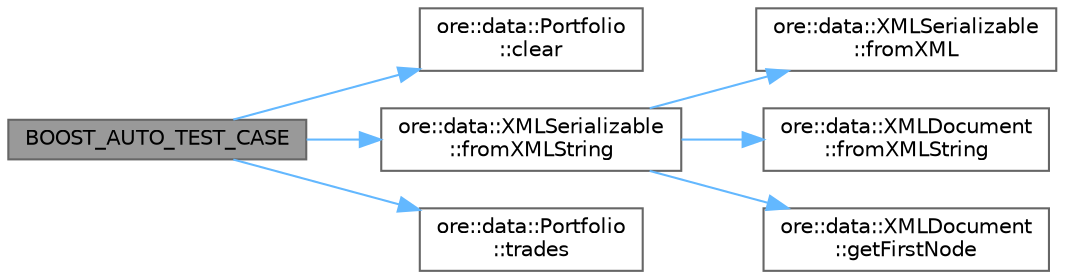 digraph "BOOST_AUTO_TEST_CASE"
{
 // INTERACTIVE_SVG=YES
 // LATEX_PDF_SIZE
  bgcolor="transparent";
  edge [fontname=Helvetica,fontsize=10,labelfontname=Helvetica,labelfontsize=10];
  node [fontname=Helvetica,fontsize=10,shape=box,height=0.2,width=0.4];
  rankdir="LR";
  Node1 [label="BOOST_AUTO_TEST_CASE",height=0.2,width=0.4,color="gray40", fillcolor="grey60", style="filled", fontcolor="black",tooltip=" "];
  Node1 -> Node2 [color="steelblue1",style="solid"];
  Node2 [label="ore::data::Portfolio\l::clear",height=0.2,width=0.4,color="grey40", fillcolor="white", style="filled",URL="$classore_1_1data_1_1_portfolio.html#ac8bb3912a3ce86b15842e79d0b421204",tooltip="Clear the portfolio."];
  Node1 -> Node3 [color="steelblue1",style="solid"];
  Node3 [label="ore::data::XMLSerializable\l::fromXMLString",height=0.2,width=0.4,color="grey40", fillcolor="white", style="filled",URL="$classore_1_1data_1_1_x_m_l_serializable.html#a449d65e6ed48eaecaf0a055dab61ebd3",tooltip="Parse from XML string."];
  Node3 -> Node4 [color="steelblue1",style="solid"];
  Node4 [label="ore::data::XMLSerializable\l::fromXML",height=0.2,width=0.4,color="grey40", fillcolor="white", style="filled",URL="$classore_1_1data_1_1_x_m_l_serializable.html#a52f896048a4e04b36fcfc8fa3de6a9b4",tooltip=" "];
  Node3 -> Node5 [color="steelblue1",style="solid"];
  Node5 [label="ore::data::XMLDocument\l::fromXMLString",height=0.2,width=0.4,color="grey40", fillcolor="white", style="filled",URL="$classore_1_1data_1_1_x_m_l_document.html#acc30bd0f5b952978558a02ee60a952e8",tooltip="load a document from a hard-coded string"];
  Node3 -> Node6 [color="steelblue1",style="solid"];
  Node6 [label="ore::data::XMLDocument\l::getFirstNode",height=0.2,width=0.4,color="grey40", fillcolor="white", style="filled",URL="$classore_1_1data_1_1_x_m_l_document.html#adc51f551b19a2cabd09440c56d4119d6",tooltip=" "];
  Node1 -> Node7 [color="steelblue1",style="solid"];
  Node7 [label="ore::data::Portfolio\l::trades",height=0.2,width=0.4,color="grey40", fillcolor="white", style="filled",URL="$classore_1_1data_1_1_portfolio.html#a1688e87b84477c3bd5d58fa19c147077",tooltip="Return the map tradeId -> trade."];
}
